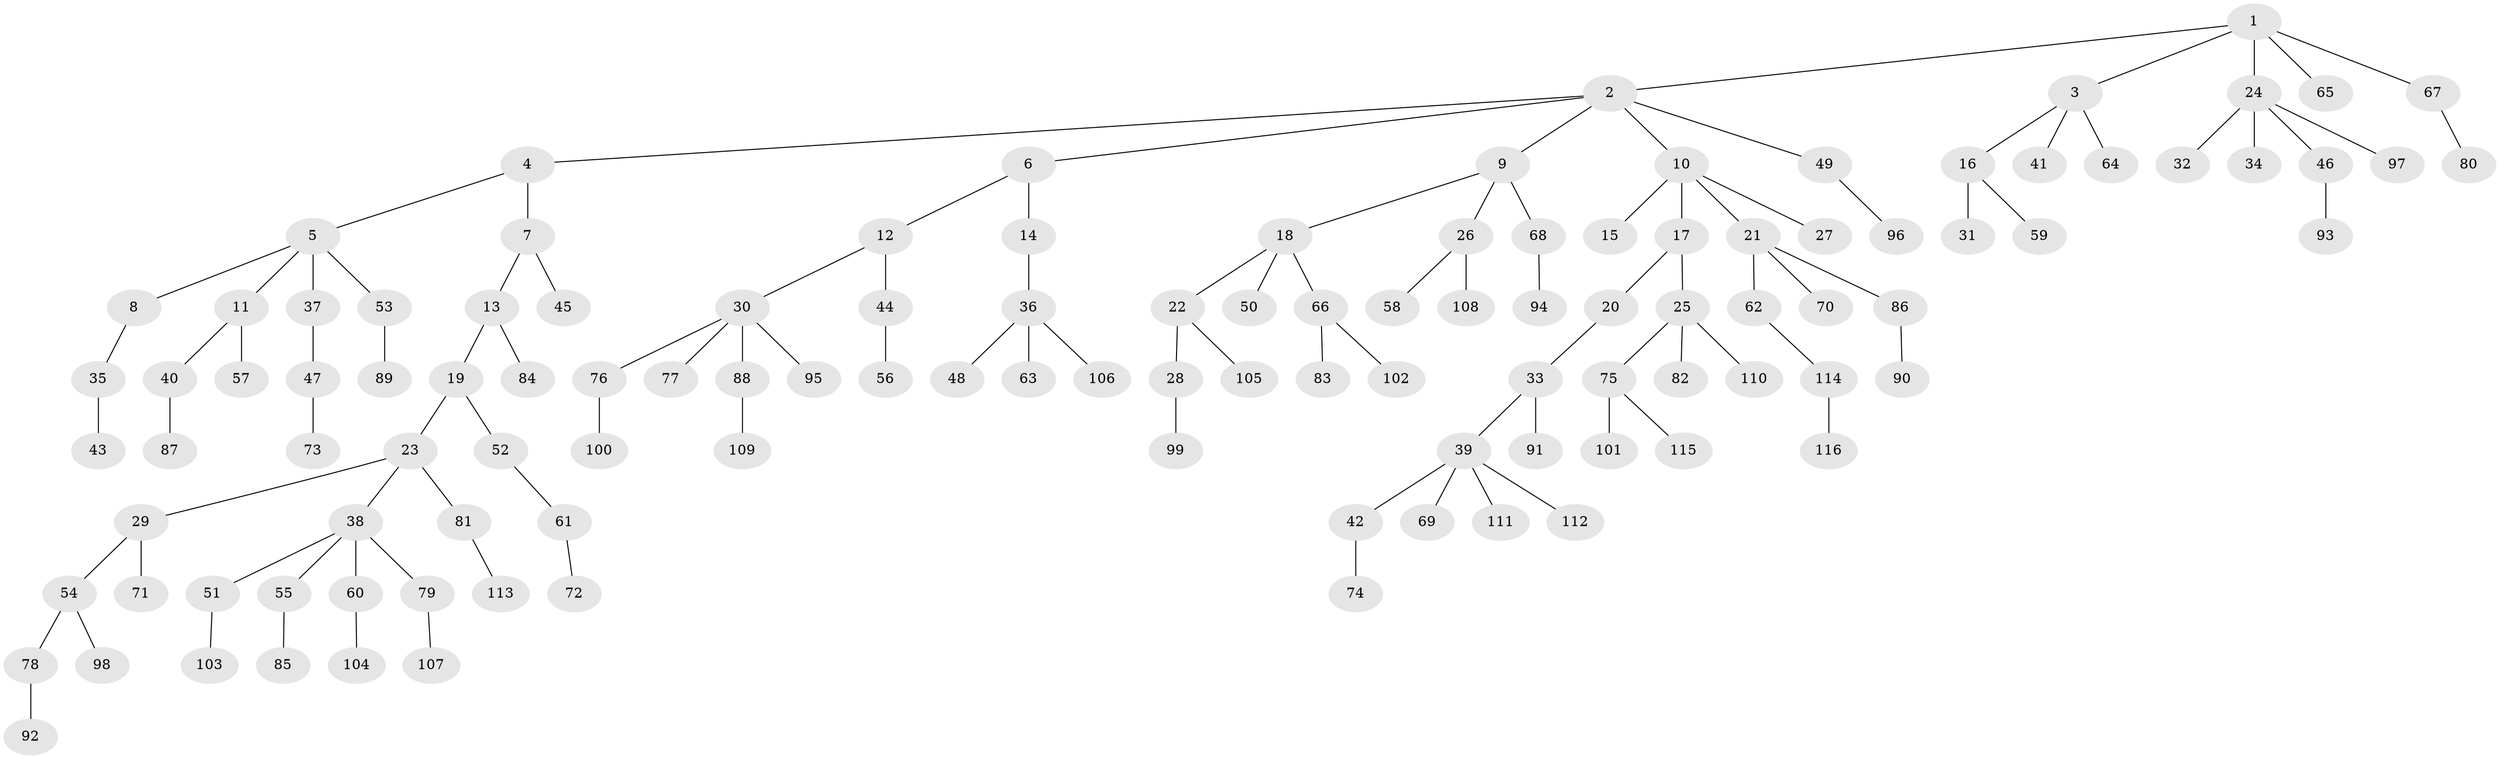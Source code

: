 // Generated by graph-tools (version 1.1) at 2025/02/03/09/25 03:02:24]
// undirected, 116 vertices, 115 edges
graph export_dot {
graph [start="1"]
  node [color=gray90,style=filled];
  1;
  2;
  3;
  4;
  5;
  6;
  7;
  8;
  9;
  10;
  11;
  12;
  13;
  14;
  15;
  16;
  17;
  18;
  19;
  20;
  21;
  22;
  23;
  24;
  25;
  26;
  27;
  28;
  29;
  30;
  31;
  32;
  33;
  34;
  35;
  36;
  37;
  38;
  39;
  40;
  41;
  42;
  43;
  44;
  45;
  46;
  47;
  48;
  49;
  50;
  51;
  52;
  53;
  54;
  55;
  56;
  57;
  58;
  59;
  60;
  61;
  62;
  63;
  64;
  65;
  66;
  67;
  68;
  69;
  70;
  71;
  72;
  73;
  74;
  75;
  76;
  77;
  78;
  79;
  80;
  81;
  82;
  83;
  84;
  85;
  86;
  87;
  88;
  89;
  90;
  91;
  92;
  93;
  94;
  95;
  96;
  97;
  98;
  99;
  100;
  101;
  102;
  103;
  104;
  105;
  106;
  107;
  108;
  109;
  110;
  111;
  112;
  113;
  114;
  115;
  116;
  1 -- 2;
  1 -- 3;
  1 -- 24;
  1 -- 65;
  1 -- 67;
  2 -- 4;
  2 -- 6;
  2 -- 9;
  2 -- 10;
  2 -- 49;
  3 -- 16;
  3 -- 41;
  3 -- 64;
  4 -- 5;
  4 -- 7;
  5 -- 8;
  5 -- 11;
  5 -- 37;
  5 -- 53;
  6 -- 12;
  6 -- 14;
  7 -- 13;
  7 -- 45;
  8 -- 35;
  9 -- 18;
  9 -- 26;
  9 -- 68;
  10 -- 15;
  10 -- 17;
  10 -- 21;
  10 -- 27;
  11 -- 40;
  11 -- 57;
  12 -- 30;
  12 -- 44;
  13 -- 19;
  13 -- 84;
  14 -- 36;
  16 -- 31;
  16 -- 59;
  17 -- 20;
  17 -- 25;
  18 -- 22;
  18 -- 50;
  18 -- 66;
  19 -- 23;
  19 -- 52;
  20 -- 33;
  21 -- 62;
  21 -- 70;
  21 -- 86;
  22 -- 28;
  22 -- 105;
  23 -- 29;
  23 -- 38;
  23 -- 81;
  24 -- 32;
  24 -- 34;
  24 -- 46;
  24 -- 97;
  25 -- 75;
  25 -- 82;
  25 -- 110;
  26 -- 58;
  26 -- 108;
  28 -- 99;
  29 -- 54;
  29 -- 71;
  30 -- 76;
  30 -- 77;
  30 -- 88;
  30 -- 95;
  33 -- 39;
  33 -- 91;
  35 -- 43;
  36 -- 48;
  36 -- 63;
  36 -- 106;
  37 -- 47;
  38 -- 51;
  38 -- 55;
  38 -- 60;
  38 -- 79;
  39 -- 42;
  39 -- 69;
  39 -- 111;
  39 -- 112;
  40 -- 87;
  42 -- 74;
  44 -- 56;
  46 -- 93;
  47 -- 73;
  49 -- 96;
  51 -- 103;
  52 -- 61;
  53 -- 89;
  54 -- 78;
  54 -- 98;
  55 -- 85;
  60 -- 104;
  61 -- 72;
  62 -- 114;
  66 -- 83;
  66 -- 102;
  67 -- 80;
  68 -- 94;
  75 -- 101;
  75 -- 115;
  76 -- 100;
  78 -- 92;
  79 -- 107;
  81 -- 113;
  86 -- 90;
  88 -- 109;
  114 -- 116;
}
